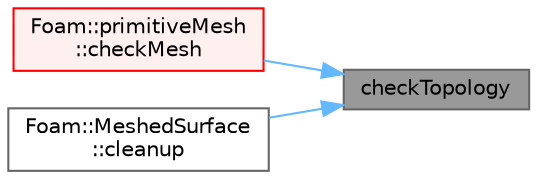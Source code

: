 digraph "checkTopology"
{
 // LATEX_PDF_SIZE
  bgcolor="transparent";
  edge [fontname=Helvetica,fontsize=10,labelfontname=Helvetica,labelfontsize=10];
  node [fontname=Helvetica,fontsize=10,shape=box,height=0.2,width=0.4];
  rankdir="RL";
  Node1 [id="Node000001",label="checkTopology",height=0.2,width=0.4,color="gray40", fillcolor="grey60", style="filled", fontcolor="black",tooltip=" "];
  Node1 -> Node2 [id="edge1_Node000001_Node000002",dir="back",color="steelblue1",style="solid",tooltip=" "];
  Node2 [id="Node000002",label="Foam::primitiveMesh\l::checkMesh",height=0.2,width=0.4,color="red", fillcolor="#FFF0F0", style="filled",URL="$classFoam_1_1primitiveMesh.html#a4a517558d80c6f18d499768cb53b45c3",tooltip=" "];
  Node1 -> Node5 [id="edge2_Node000001_Node000005",dir="back",color="steelblue1",style="solid",tooltip=" "];
  Node5 [id="Node000005",label="Foam::MeshedSurface\l::cleanup",height=0.2,width=0.4,color="grey40", fillcolor="white", style="filled",URL="$classFoam_1_1MeshedSurface.html#a71fb3698346366a55da6e64bdf82a89f",tooltip=" "];
}
